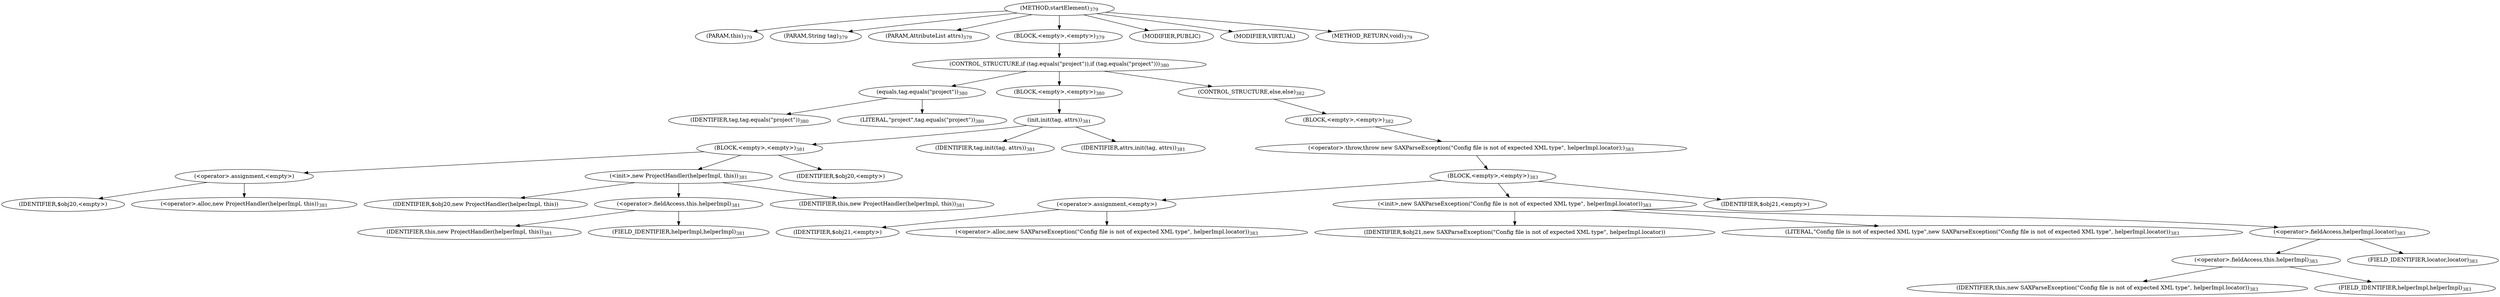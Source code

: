 digraph "startElement" {  
"735" [label = <(METHOD,startElement)<SUB>379</SUB>> ]
"35" [label = <(PARAM,this)<SUB>379</SUB>> ]
"736" [label = <(PARAM,String tag)<SUB>379</SUB>> ]
"737" [label = <(PARAM,AttributeList attrs)<SUB>379</SUB>> ]
"738" [label = <(BLOCK,&lt;empty&gt;,&lt;empty&gt;)<SUB>379</SUB>> ]
"739" [label = <(CONTROL_STRUCTURE,if (tag.equals(&quot;project&quot;)),if (tag.equals(&quot;project&quot;)))<SUB>380</SUB>> ]
"740" [label = <(equals,tag.equals(&quot;project&quot;))<SUB>380</SUB>> ]
"741" [label = <(IDENTIFIER,tag,tag.equals(&quot;project&quot;))<SUB>380</SUB>> ]
"742" [label = <(LITERAL,&quot;project&quot;,tag.equals(&quot;project&quot;))<SUB>380</SUB>> ]
"743" [label = <(BLOCK,&lt;empty&gt;,&lt;empty&gt;)<SUB>380</SUB>> ]
"744" [label = <(init,init(tag, attrs))<SUB>381</SUB>> ]
"745" [label = <(BLOCK,&lt;empty&gt;,&lt;empty&gt;)<SUB>381</SUB>> ]
"746" [label = <(&lt;operator&gt;.assignment,&lt;empty&gt;)> ]
"747" [label = <(IDENTIFIER,$obj20,&lt;empty&gt;)> ]
"748" [label = <(&lt;operator&gt;.alloc,new ProjectHandler(helperImpl, this))<SUB>381</SUB>> ]
"749" [label = <(&lt;init&gt;,new ProjectHandler(helperImpl, this))<SUB>381</SUB>> ]
"750" [label = <(IDENTIFIER,$obj20,new ProjectHandler(helperImpl, this))> ]
"751" [label = <(&lt;operator&gt;.fieldAccess,this.helperImpl)<SUB>381</SUB>> ]
"752" [label = <(IDENTIFIER,this,new ProjectHandler(helperImpl, this))<SUB>381</SUB>> ]
"753" [label = <(FIELD_IDENTIFIER,helperImpl,helperImpl)<SUB>381</SUB>> ]
"34" [label = <(IDENTIFIER,this,new ProjectHandler(helperImpl, this))<SUB>381</SUB>> ]
"754" [label = <(IDENTIFIER,$obj20,&lt;empty&gt;)> ]
"755" [label = <(IDENTIFIER,tag,init(tag, attrs))<SUB>381</SUB>> ]
"756" [label = <(IDENTIFIER,attrs,init(tag, attrs))<SUB>381</SUB>> ]
"757" [label = <(CONTROL_STRUCTURE,else,else)<SUB>382</SUB>> ]
"758" [label = <(BLOCK,&lt;empty&gt;,&lt;empty&gt;)<SUB>382</SUB>> ]
"759" [label = <(&lt;operator&gt;.throw,throw new SAXParseException(&quot;Config file is not of expected XML type&quot;, helperImpl.locator);)<SUB>383</SUB>> ]
"760" [label = <(BLOCK,&lt;empty&gt;,&lt;empty&gt;)<SUB>383</SUB>> ]
"761" [label = <(&lt;operator&gt;.assignment,&lt;empty&gt;)> ]
"762" [label = <(IDENTIFIER,$obj21,&lt;empty&gt;)> ]
"763" [label = <(&lt;operator&gt;.alloc,new SAXParseException(&quot;Config file is not of expected XML type&quot;, helperImpl.locator))<SUB>383</SUB>> ]
"764" [label = <(&lt;init&gt;,new SAXParseException(&quot;Config file is not of expected XML type&quot;, helperImpl.locator))<SUB>383</SUB>> ]
"765" [label = <(IDENTIFIER,$obj21,new SAXParseException(&quot;Config file is not of expected XML type&quot;, helperImpl.locator))> ]
"766" [label = <(LITERAL,&quot;Config file is not of expected XML type&quot;,new SAXParseException(&quot;Config file is not of expected XML type&quot;, helperImpl.locator))<SUB>383</SUB>> ]
"767" [label = <(&lt;operator&gt;.fieldAccess,helperImpl.locator)<SUB>383</SUB>> ]
"768" [label = <(&lt;operator&gt;.fieldAccess,this.helperImpl)<SUB>383</SUB>> ]
"769" [label = <(IDENTIFIER,this,new SAXParseException(&quot;Config file is not of expected XML type&quot;, helperImpl.locator))<SUB>383</SUB>> ]
"770" [label = <(FIELD_IDENTIFIER,helperImpl,helperImpl)<SUB>383</SUB>> ]
"771" [label = <(FIELD_IDENTIFIER,locator,locator)<SUB>383</SUB>> ]
"772" [label = <(IDENTIFIER,$obj21,&lt;empty&gt;)> ]
"773" [label = <(MODIFIER,PUBLIC)> ]
"774" [label = <(MODIFIER,VIRTUAL)> ]
"775" [label = <(METHOD_RETURN,void)<SUB>379</SUB>> ]
  "735" -> "35" 
  "735" -> "736" 
  "735" -> "737" 
  "735" -> "738" 
  "735" -> "773" 
  "735" -> "774" 
  "735" -> "775" 
  "738" -> "739" 
  "739" -> "740" 
  "739" -> "743" 
  "739" -> "757" 
  "740" -> "741" 
  "740" -> "742" 
  "743" -> "744" 
  "744" -> "745" 
  "744" -> "755" 
  "744" -> "756" 
  "745" -> "746" 
  "745" -> "749" 
  "745" -> "754" 
  "746" -> "747" 
  "746" -> "748" 
  "749" -> "750" 
  "749" -> "751" 
  "749" -> "34" 
  "751" -> "752" 
  "751" -> "753" 
  "757" -> "758" 
  "758" -> "759" 
  "759" -> "760" 
  "760" -> "761" 
  "760" -> "764" 
  "760" -> "772" 
  "761" -> "762" 
  "761" -> "763" 
  "764" -> "765" 
  "764" -> "766" 
  "764" -> "767" 
  "767" -> "768" 
  "767" -> "771" 
  "768" -> "769" 
  "768" -> "770" 
}
